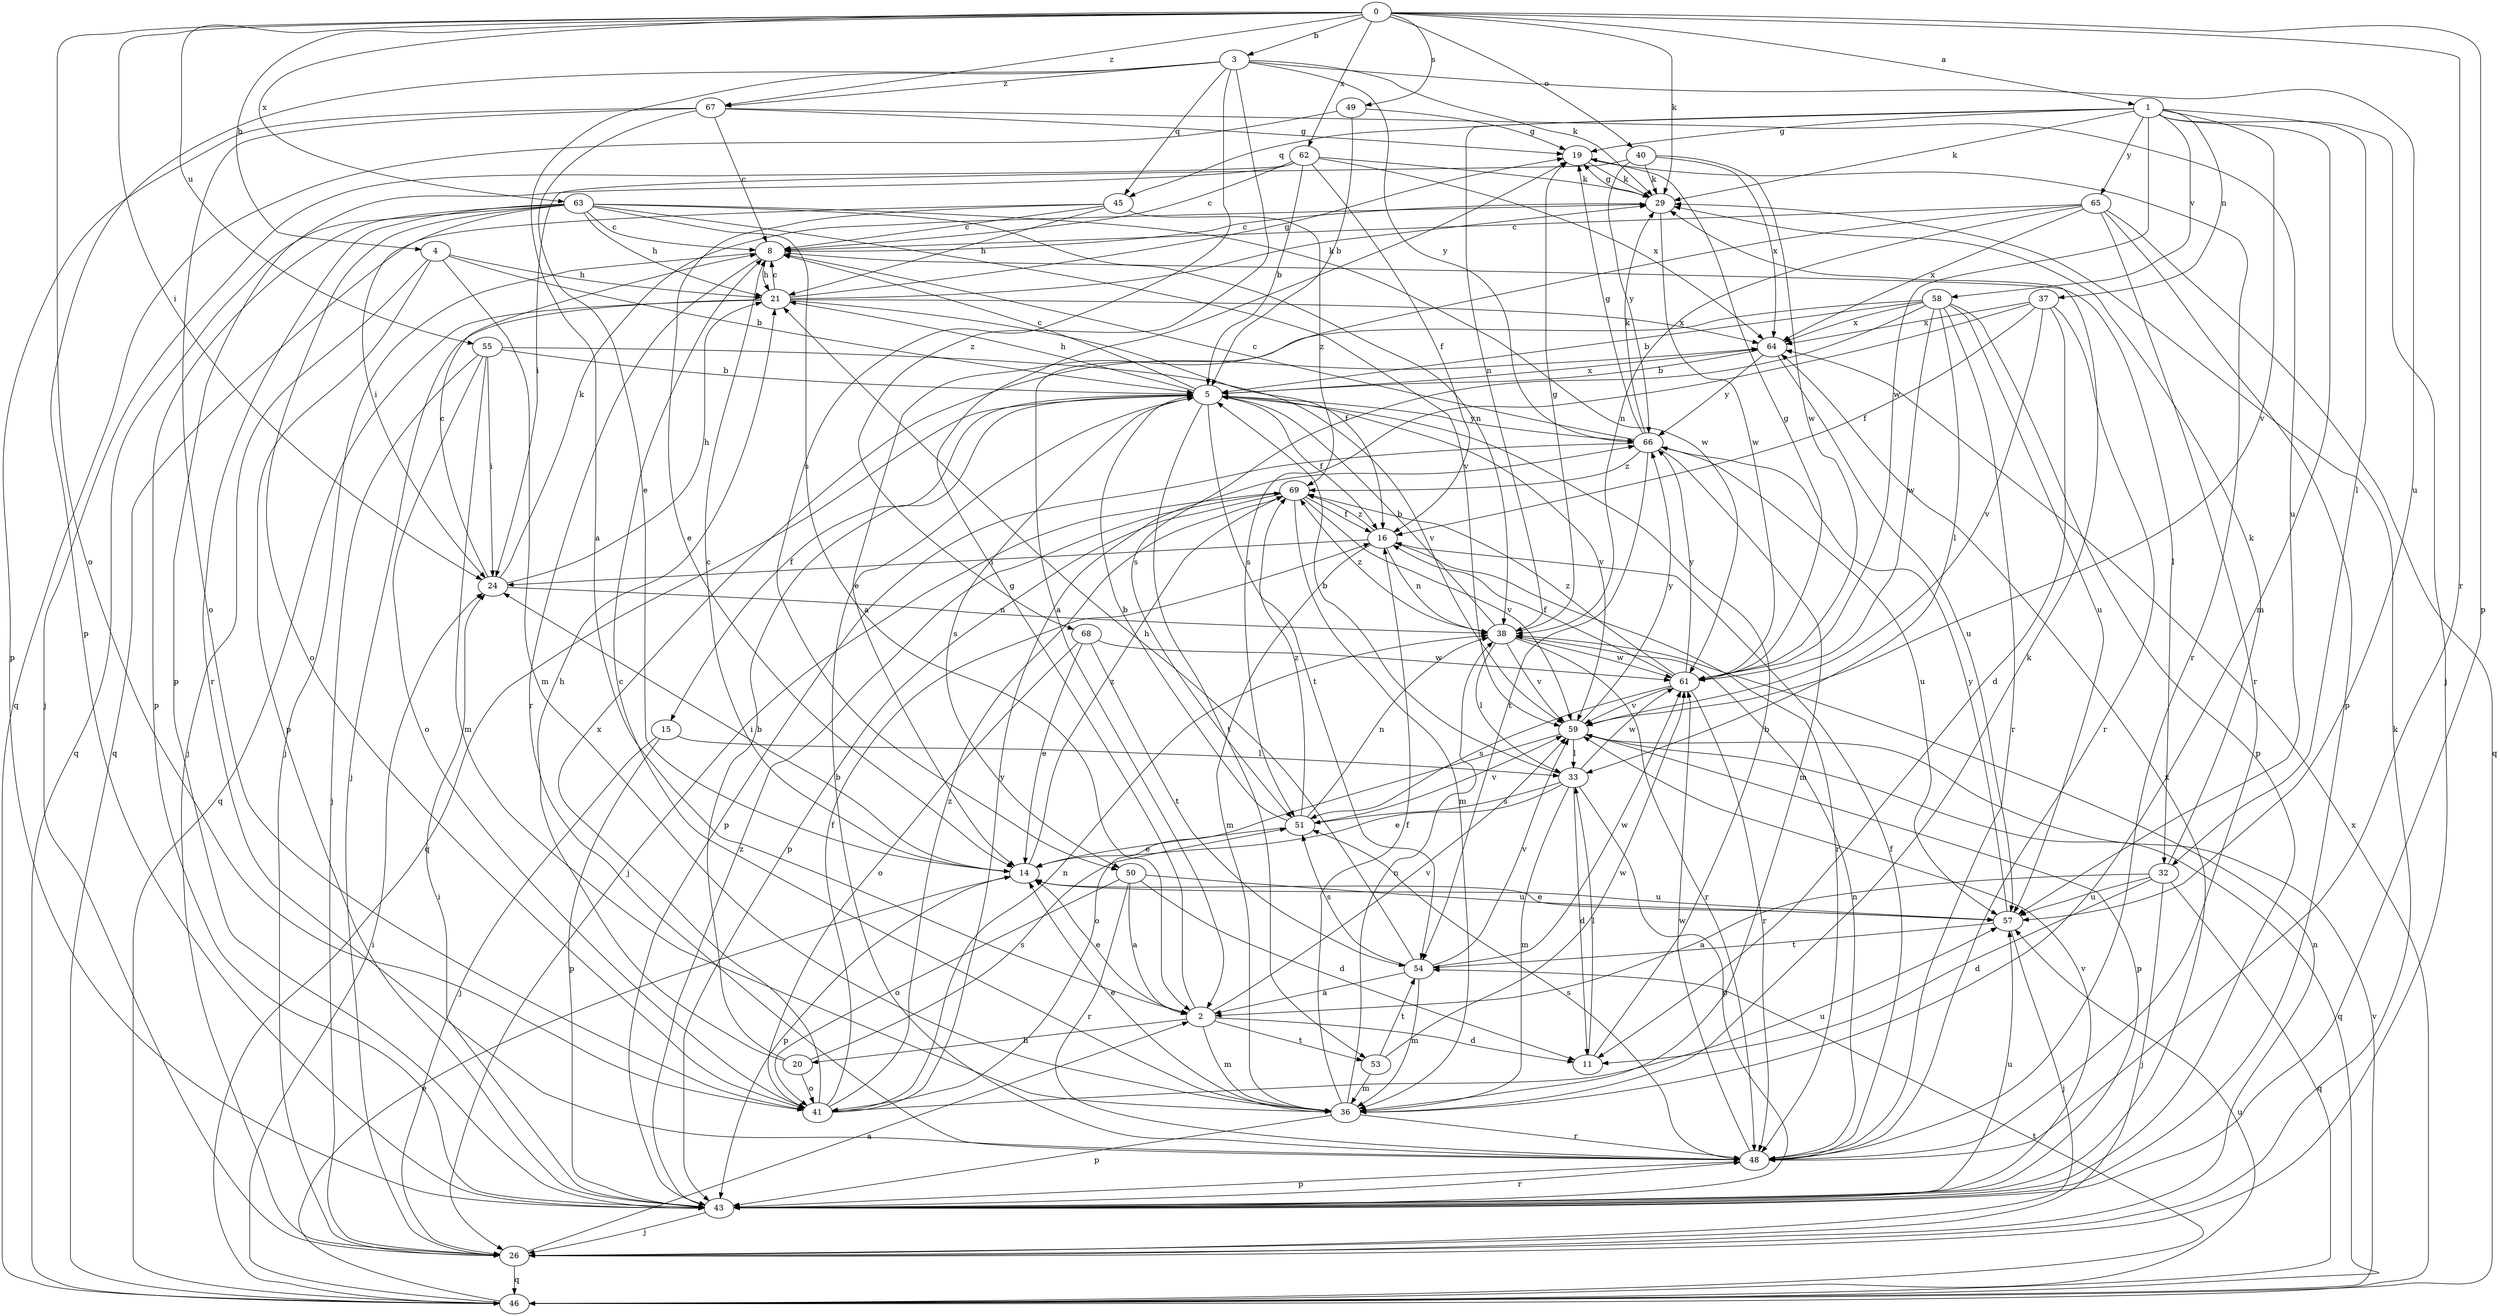 strict digraph  {
0;
1;
2;
3;
4;
5;
8;
11;
14;
15;
16;
19;
20;
21;
24;
26;
29;
32;
33;
36;
37;
38;
40;
41;
43;
45;
46;
48;
49;
50;
51;
53;
54;
55;
57;
58;
59;
61;
62;
63;
64;
65;
66;
67;
68;
69;
0 -> 1  [label=a];
0 -> 3  [label=b];
0 -> 4  [label=b];
0 -> 24  [label=i];
0 -> 29  [label=k];
0 -> 40  [label=o];
0 -> 41  [label=o];
0 -> 43  [label=p];
0 -> 48  [label=r];
0 -> 49  [label=s];
0 -> 55  [label=u];
0 -> 62  [label=x];
0 -> 63  [label=x];
0 -> 67  [label=z];
1 -> 19  [label=g];
1 -> 26  [label=j];
1 -> 29  [label=k];
1 -> 32  [label=l];
1 -> 36  [label=m];
1 -> 37  [label=n];
1 -> 38  [label=n];
1 -> 45  [label=q];
1 -> 58  [label=v];
1 -> 59  [label=v];
1 -> 61  [label=w];
1 -> 65  [label=y];
2 -> 11  [label=d];
2 -> 14  [label=e];
2 -> 19  [label=g];
2 -> 20  [label=h];
2 -> 36  [label=m];
2 -> 53  [label=t];
2 -> 59  [label=v];
3 -> 2  [label=a];
3 -> 29  [label=k];
3 -> 43  [label=p];
3 -> 45  [label=q];
3 -> 50  [label=s];
3 -> 57  [label=u];
3 -> 66  [label=y];
3 -> 67  [label=z];
3 -> 68  [label=z];
4 -> 5  [label=b];
4 -> 21  [label=h];
4 -> 26  [label=j];
4 -> 36  [label=m];
4 -> 43  [label=p];
5 -> 8  [label=c];
5 -> 15  [label=f];
5 -> 16  [label=f];
5 -> 21  [label=h];
5 -> 46  [label=q];
5 -> 50  [label=s];
5 -> 53  [label=t];
5 -> 54  [label=t];
5 -> 59  [label=v];
5 -> 64  [label=x];
5 -> 66  [label=y];
8 -> 21  [label=h];
8 -> 26  [label=j];
8 -> 32  [label=l];
8 -> 48  [label=r];
11 -> 5  [label=b];
11 -> 33  [label=l];
14 -> 8  [label=c];
14 -> 24  [label=i];
14 -> 43  [label=p];
14 -> 57  [label=u];
14 -> 69  [label=z];
15 -> 26  [label=j];
15 -> 33  [label=l];
15 -> 43  [label=p];
16 -> 24  [label=i];
16 -> 36  [label=m];
16 -> 38  [label=n];
16 -> 48  [label=r];
16 -> 69  [label=z];
19 -> 29  [label=k];
19 -> 48  [label=r];
20 -> 5  [label=b];
20 -> 21  [label=h];
20 -> 41  [label=o];
20 -> 51  [label=s];
21 -> 8  [label=c];
21 -> 16  [label=f];
21 -> 19  [label=g];
21 -> 26  [label=j];
21 -> 29  [label=k];
21 -> 46  [label=q];
21 -> 64  [label=x];
24 -> 8  [label=c];
24 -> 21  [label=h];
24 -> 29  [label=k];
24 -> 38  [label=n];
26 -> 2  [label=a];
26 -> 29  [label=k];
26 -> 38  [label=n];
26 -> 46  [label=q];
29 -> 8  [label=c];
29 -> 19  [label=g];
29 -> 61  [label=w];
32 -> 2  [label=a];
32 -> 11  [label=d];
32 -> 26  [label=j];
32 -> 29  [label=k];
32 -> 46  [label=q];
32 -> 57  [label=u];
33 -> 5  [label=b];
33 -> 11  [label=d];
33 -> 14  [label=e];
33 -> 36  [label=m];
33 -> 43  [label=p];
33 -> 51  [label=s];
33 -> 61  [label=w];
36 -> 8  [label=c];
36 -> 14  [label=e];
36 -> 16  [label=f];
36 -> 29  [label=k];
36 -> 38  [label=n];
36 -> 43  [label=p];
36 -> 48  [label=r];
37 -> 11  [label=d];
37 -> 16  [label=f];
37 -> 48  [label=r];
37 -> 51  [label=s];
37 -> 59  [label=v];
37 -> 64  [label=x];
38 -> 5  [label=b];
38 -> 19  [label=g];
38 -> 33  [label=l];
38 -> 48  [label=r];
38 -> 59  [label=v];
38 -> 61  [label=w];
38 -> 69  [label=z];
40 -> 24  [label=i];
40 -> 29  [label=k];
40 -> 61  [label=w];
40 -> 64  [label=x];
40 -> 66  [label=y];
41 -> 16  [label=f];
41 -> 38  [label=n];
41 -> 57  [label=u];
41 -> 64  [label=x];
41 -> 66  [label=y];
41 -> 69  [label=z];
43 -> 24  [label=i];
43 -> 26  [label=j];
43 -> 48  [label=r];
43 -> 57  [label=u];
43 -> 59  [label=v];
43 -> 64  [label=x];
43 -> 69  [label=z];
45 -> 8  [label=c];
45 -> 14  [label=e];
45 -> 21  [label=h];
45 -> 46  [label=q];
45 -> 69  [label=z];
46 -> 14  [label=e];
46 -> 24  [label=i];
46 -> 54  [label=t];
46 -> 57  [label=u];
46 -> 59  [label=v];
46 -> 64  [label=x];
48 -> 5  [label=b];
48 -> 16  [label=f];
48 -> 38  [label=n];
48 -> 43  [label=p];
48 -> 51  [label=s];
48 -> 61  [label=w];
49 -> 5  [label=b];
49 -> 19  [label=g];
49 -> 46  [label=q];
50 -> 2  [label=a];
50 -> 11  [label=d];
50 -> 41  [label=o];
50 -> 48  [label=r];
50 -> 57  [label=u];
51 -> 5  [label=b];
51 -> 14  [label=e];
51 -> 38  [label=n];
51 -> 59  [label=v];
51 -> 69  [label=z];
53 -> 36  [label=m];
53 -> 54  [label=t];
53 -> 61  [label=w];
54 -> 2  [label=a];
54 -> 21  [label=h];
54 -> 36  [label=m];
54 -> 51  [label=s];
54 -> 59  [label=v];
54 -> 61  [label=w];
55 -> 5  [label=b];
55 -> 24  [label=i];
55 -> 26  [label=j];
55 -> 36  [label=m];
55 -> 41  [label=o];
55 -> 59  [label=v];
57 -> 14  [label=e];
57 -> 26  [label=j];
57 -> 54  [label=t];
57 -> 66  [label=y];
58 -> 5  [label=b];
58 -> 14  [label=e];
58 -> 33  [label=l];
58 -> 43  [label=p];
58 -> 48  [label=r];
58 -> 51  [label=s];
58 -> 57  [label=u];
58 -> 61  [label=w];
58 -> 64  [label=x];
59 -> 33  [label=l];
59 -> 41  [label=o];
59 -> 43  [label=p];
59 -> 46  [label=q];
59 -> 66  [label=y];
61 -> 16  [label=f];
61 -> 19  [label=g];
61 -> 48  [label=r];
61 -> 51  [label=s];
61 -> 59  [label=v];
61 -> 66  [label=y];
61 -> 69  [label=z];
62 -> 5  [label=b];
62 -> 8  [label=c];
62 -> 16  [label=f];
62 -> 26  [label=j];
62 -> 29  [label=k];
62 -> 43  [label=p];
62 -> 64  [label=x];
63 -> 2  [label=a];
63 -> 8  [label=c];
63 -> 21  [label=h];
63 -> 24  [label=i];
63 -> 38  [label=n];
63 -> 41  [label=o];
63 -> 43  [label=p];
63 -> 46  [label=q];
63 -> 48  [label=r];
63 -> 59  [label=v];
63 -> 61  [label=w];
64 -> 5  [label=b];
64 -> 57  [label=u];
64 -> 66  [label=y];
65 -> 2  [label=a];
65 -> 8  [label=c];
65 -> 38  [label=n];
65 -> 43  [label=p];
65 -> 46  [label=q];
65 -> 48  [label=r];
65 -> 64  [label=x];
66 -> 8  [label=c];
66 -> 19  [label=g];
66 -> 29  [label=k];
66 -> 36  [label=m];
66 -> 43  [label=p];
66 -> 54  [label=t];
66 -> 57  [label=u];
66 -> 69  [label=z];
67 -> 8  [label=c];
67 -> 14  [label=e];
67 -> 19  [label=g];
67 -> 41  [label=o];
67 -> 43  [label=p];
67 -> 57  [label=u];
68 -> 14  [label=e];
68 -> 41  [label=o];
68 -> 54  [label=t];
68 -> 61  [label=w];
69 -> 16  [label=f];
69 -> 26  [label=j];
69 -> 36  [label=m];
69 -> 43  [label=p];
69 -> 59  [label=v];
}
